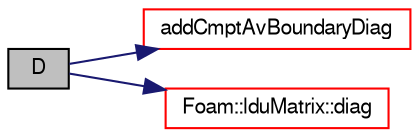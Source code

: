 digraph "D"
{
  bgcolor="transparent";
  edge [fontname="FreeSans",fontsize="10",labelfontname="FreeSans",labelfontsize="10"];
  node [fontname="FreeSans",fontsize="10",shape=record];
  rankdir="LR";
  Node4298 [label="D",height=0.2,width=0.4,color="black", fillcolor="grey75", style="filled", fontcolor="black"];
  Node4298 -> Node4299 [color="midnightblue",fontsize="10",style="solid",fontname="FreeSans"];
  Node4299 [label="addCmptAvBoundaryDiag",height=0.2,width=0.4,color="red",URL="$a22358.html#a86523b417c033a6ce51ec96db9afcc78"];
  Node4298 -> Node4647 [color="midnightblue",fontsize="10",style="solid",fontname="FreeSans"];
  Node4647 [label="Foam::lduMatrix::diag",height=0.2,width=0.4,color="red",URL="$a26882.html#a9140aaa9630c2cba2fe28369a649f2f0"];
}
